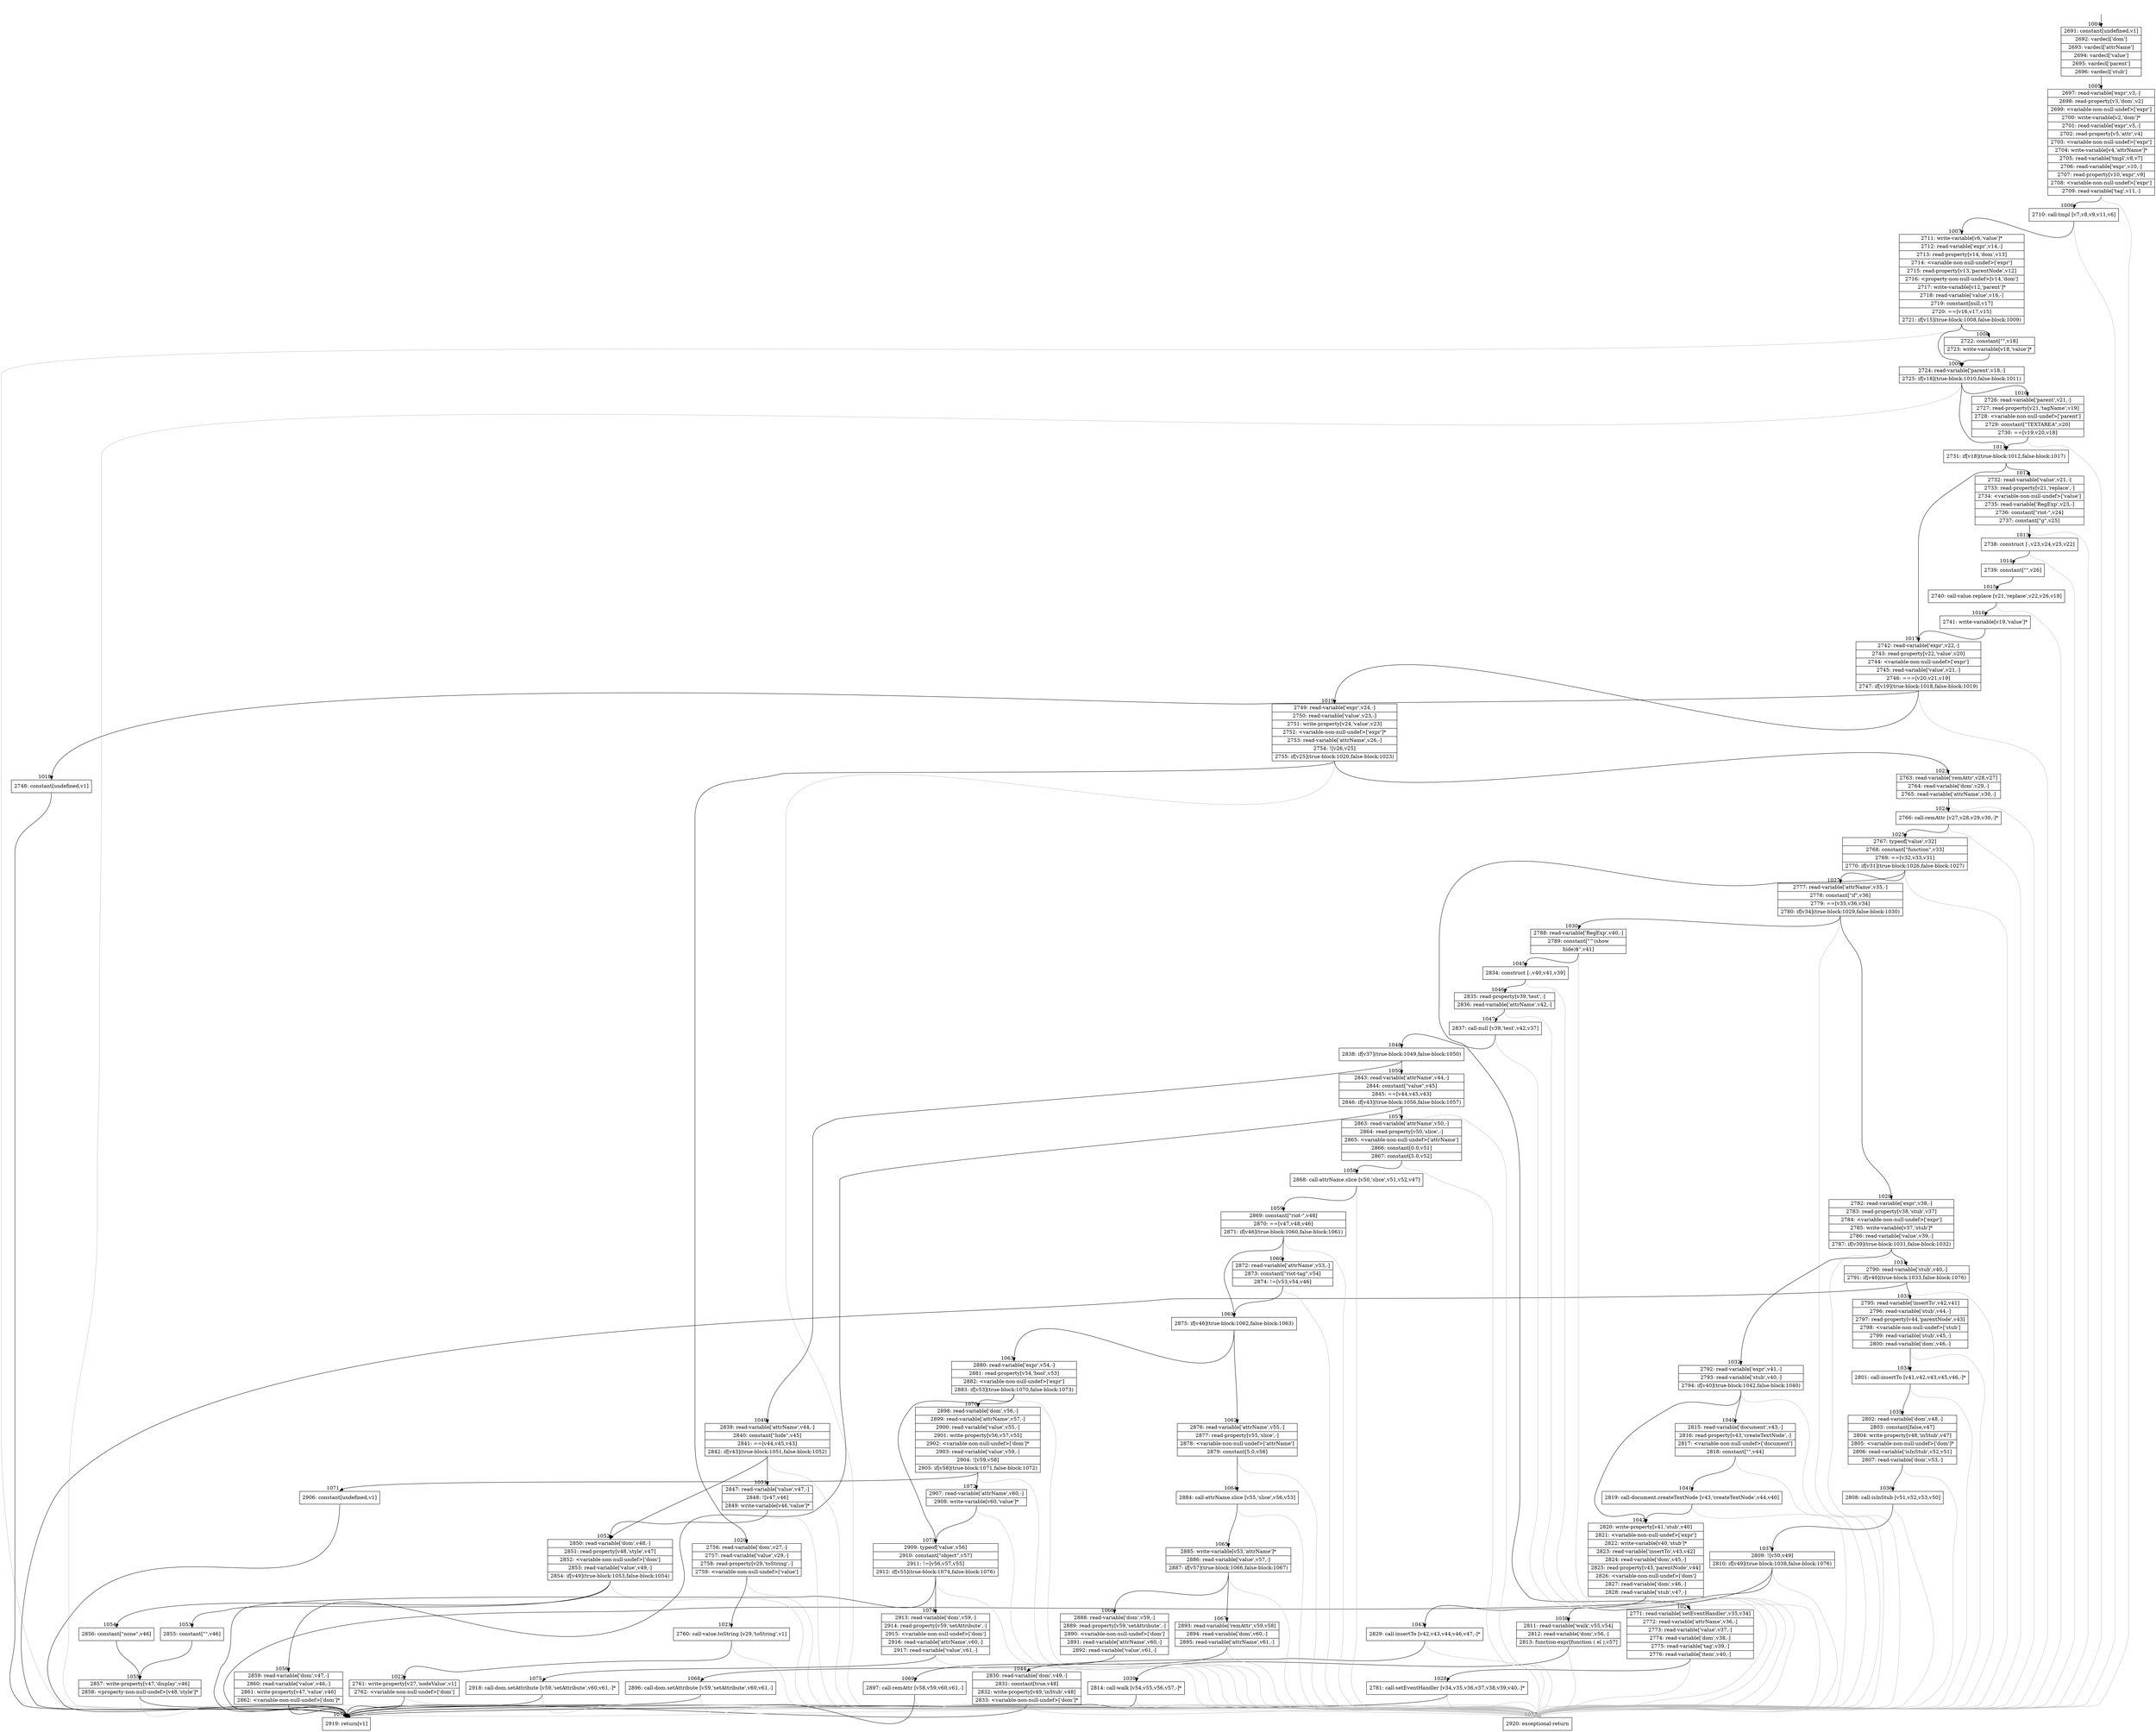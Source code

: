 digraph {
rankdir="TD"
BB_entry78[shape=none,label=""];
BB_entry78 -> BB1004 [tailport=s, headport=n, headlabel="    1004"]
BB1004 [shape=record label="{2691: constant[undefined,v1]|2692: vardecl['dom']|2693: vardecl['attrName']|2694: vardecl['value']|2695: vardecl['parent']|2696: vardecl['stub']}" ] 
BB1004 -> BB1005 [tailport=s, headport=n, headlabel="      1005"]
BB1005 [shape=record label="{2697: read-variable['expr',v3,-]|2698: read-property[v3,'dom',v2]|2699: \<variable-non-null-undef\>['expr']|2700: write-variable[v2,'dom']*|2701: read-variable['expr',v5,-]|2702: read-property[v5,'attr',v4]|2703: \<variable-non-null-undef\>['expr']|2704: write-variable[v4,'attrName']*|2705: read-variable['tmpl',v8,v7]|2706: read-variable['expr',v10,-]|2707: read-property[v10,'expr',v9]|2708: \<variable-non-null-undef\>['expr']|2709: read-variable['tag',v11,-]}" ] 
BB1005 -> BB1006 [tailport=s, headport=n, headlabel="      1006"]
BB1005 -> BB1077 [tailport=s, headport=n, color=gray, headlabel="      1077"]
BB1006 [shape=record label="{2710: call-tmpl [v7,v8,v9,v11,v6]}" ] 
BB1006 -> BB1007 [tailport=s, headport=n, headlabel="      1007"]
BB1006 -> BB1077 [tailport=s, headport=n, color=gray]
BB1007 [shape=record label="{2711: write-variable[v6,'value']*|2712: read-variable['expr',v14,-]|2713: read-property[v14,'dom',v13]|2714: \<variable-non-null-undef\>['expr']|2715: read-property[v13,'parentNode',v12]|2716: \<property-non-null-undef\>[v14,'dom']|2717: write-variable[v12,'parent']*|2718: read-variable['value',v16,-]|2719: constant[null,v17]|2720: ==[v16,v17,v15]|2721: if[v15](true-block:1008,false-block:1009)}" ] 
BB1007 -> BB1008 [tailport=s, headport=n, headlabel="      1008"]
BB1007 -> BB1009 [tailport=s, headport=n, headlabel="      1009"]
BB1007 -> BB1077 [tailport=s, headport=n, color=gray]
BB1008 [shape=record label="{2722: constant[\"\",v18]|2723: write-variable[v18,'value']*}" ] 
BB1008 -> BB1009 [tailport=s, headport=n]
BB1009 [shape=record label="{2724: read-variable['parent',v18,-]|2725: if[v18](true-block:1010,false-block:1011)}" ] 
BB1009 -> BB1011 [tailport=s, headport=n, headlabel="      1011"]
BB1009 -> BB1010 [tailport=s, headport=n, headlabel="      1010"]
BB1009 -> BB1077 [tailport=s, headport=n, color=gray]
BB1010 [shape=record label="{2726: read-variable['parent',v21,-]|2727: read-property[v21,'tagName',v19]|2728: \<variable-non-null-undef\>['parent']|2729: constant[\"TEXTAREA\",v20]|2730: ==[v19,v20,v18]}" ] 
BB1010 -> BB1011 [tailport=s, headport=n]
BB1010 -> BB1077 [tailport=s, headport=n, color=gray]
BB1011 [shape=record label="{2731: if[v18](true-block:1012,false-block:1017)}" ] 
BB1011 -> BB1012 [tailport=s, headport=n, headlabel="      1012"]
BB1011 -> BB1017 [tailport=s, headport=n, headlabel="      1017"]
BB1012 [shape=record label="{2732: read-variable['value',v21,-]|2733: read-property[v21,'replace',-]|2734: \<variable-non-null-undef\>['value']|2735: read-variable['RegExp',v23,-]|2736: constant[\"riot-\",v24]|2737: constant[\"g\",v25]}" ] 
BB1012 -> BB1013 [tailport=s, headport=n, headlabel="      1013"]
BB1012 -> BB1077 [tailport=s, headport=n, color=gray]
BB1013 [shape=record label="{2738: construct [-,v23,v24,v25,v22]}" ] 
BB1013 -> BB1014 [tailport=s, headport=n, headlabel="      1014"]
BB1013 -> BB1077 [tailport=s, headport=n, color=gray]
BB1014 [shape=record label="{2739: constant[\"\",v26]}" ] 
BB1014 -> BB1015 [tailport=s, headport=n, headlabel="      1015"]
BB1015 [shape=record label="{2740: call-value.replace [v21,'replace',v22,v26,v19]}" ] 
BB1015 -> BB1016 [tailport=s, headport=n, headlabel="      1016"]
BB1015 -> BB1077 [tailport=s, headport=n, color=gray]
BB1016 [shape=record label="{2741: write-variable[v19,'value']*}" ] 
BB1016 -> BB1017 [tailport=s, headport=n]
BB1017 [shape=record label="{2742: read-variable['expr',v22,-]|2743: read-property[v22,'value',v20]|2744: \<variable-non-null-undef\>['expr']|2745: read-variable['value',v21,-]|2746: ===[v20,v21,v19]|2747: if[v19](true-block:1018,false-block:1019)}" ] 
BB1017 -> BB1018 [tailport=s, headport=n, headlabel="      1018"]
BB1017 -> BB1019 [tailport=s, headport=n, headlabel="      1019"]
BB1017 -> BB1077 [tailport=s, headport=n, color=gray]
BB1018 [shape=record label="{2748: constant[undefined,v1]}" ] 
BB1018 -> BB1076 [tailport=s, headport=n, headlabel="      1076"]
BB1019 [shape=record label="{2749: read-variable['expr',v24,-]|2750: read-variable['value',v23,-]|2751: write-property[v24,'value',v23]|2752: \<variable-non-null-undef\>['expr']*|2753: read-variable['attrName',v26,-]|2754: ![v26,v25]|2755: if[v25](true-block:1020,false-block:1023)}" ] 
BB1019 -> BB1020 [tailport=s, headport=n, headlabel="      1020"]
BB1019 -> BB1023 [tailport=s, headport=n, headlabel="      1023"]
BB1019 -> BB1077 [tailport=s, headport=n, color=gray]
BB1020 [shape=record label="{2756: read-variable['dom',v27,-]|2757: read-variable['value',v29,-]|2758: read-property[v29,'toString',-]|2759: \<variable-non-null-undef\>['value']}" ] 
BB1020 -> BB1021 [tailport=s, headport=n, headlabel="      1021"]
BB1020 -> BB1077 [tailport=s, headport=n, color=gray]
BB1021 [shape=record label="{2760: call-value.toString [v29,'toString',v1]}" ] 
BB1021 -> BB1022 [tailport=s, headport=n, headlabel="      1022"]
BB1021 -> BB1077 [tailport=s, headport=n, color=gray]
BB1022 [shape=record label="{2761: write-property[v27,'nodeValue',v1]|2762: \<variable-non-null-undef\>['dom']}" ] 
BB1022 -> BB1076 [tailport=s, headport=n]
BB1022 -> BB1077 [tailport=s, headport=n, color=gray]
BB1023 [shape=record label="{2763: read-variable['remAttr',v28,v27]|2764: read-variable['dom',v29,-]|2765: read-variable['attrName',v30,-]}" ] 
BB1023 -> BB1024 [tailport=s, headport=n, headlabel="      1024"]
BB1023 -> BB1077 [tailport=s, headport=n, color=gray]
BB1024 [shape=record label="{2766: call-remAttr [v27,v28,v29,v30,-]*}" ] 
BB1024 -> BB1025 [tailport=s, headport=n, headlabel="      1025"]
BB1024 -> BB1077 [tailport=s, headport=n, color=gray]
BB1025 [shape=record label="{2767: typeof['value',v32]|2768: constant[\"function\",v33]|2769: ==[v32,v33,v31]|2770: if[v31](true-block:1026,false-block:1027)}" ] 
BB1025 -> BB1026 [tailport=s, headport=n, headlabel="      1026"]
BB1025 -> BB1027 [tailport=s, headport=n, headlabel="      1027"]
BB1025 -> BB1077 [tailport=s, headport=n, color=gray]
BB1026 [shape=record label="{2771: read-variable['setEventHandler',v35,v34]|2772: read-variable['attrName',v36,-]|2773: read-variable['value',v37,-]|2774: read-variable['dom',v38,-]|2775: read-variable['tag',v39,-]|2776: read-variable['item',v40,-]}" ] 
BB1026 -> BB1028 [tailport=s, headport=n, headlabel="      1028"]
BB1026 -> BB1077 [tailport=s, headport=n, color=gray]
BB1027 [shape=record label="{2777: read-variable['attrName',v35,-]|2778: constant[\"if\",v36]|2779: ==[v35,v36,v34]|2780: if[v34](true-block:1029,false-block:1030)}" ] 
BB1027 -> BB1029 [tailport=s, headport=n, headlabel="      1029"]
BB1027 -> BB1030 [tailport=s, headport=n, headlabel="      1030"]
BB1027 -> BB1077 [tailport=s, headport=n, color=gray]
BB1028 [shape=record label="{2781: call-setEventHandler [v34,v35,v36,v37,v38,v39,v40,-]*}" ] 
BB1028 -> BB1076 [tailport=s, headport=n]
BB1028 -> BB1077 [tailport=s, headport=n, color=gray]
BB1029 [shape=record label="{2782: read-variable['expr',v38,-]|2783: read-property[v38,'stub',v37]|2784: \<variable-non-null-undef\>['expr']|2785: write-variable[v37,'stub']*|2786: read-variable['value',v39,-]|2787: if[v39](true-block:1031,false-block:1032)}" ] 
BB1029 -> BB1031 [tailport=s, headport=n, headlabel="      1031"]
BB1029 -> BB1032 [tailport=s, headport=n, headlabel="      1032"]
BB1029 -> BB1077 [tailport=s, headport=n, color=gray]
BB1030 [shape=record label="{2788: read-variable['RegExp',v40,-]|2789: constant[\"^(show|hide)$\",v41]}" ] 
BB1030 -> BB1045 [tailport=s, headport=n, headlabel="      1045"]
BB1030 -> BB1077 [tailport=s, headport=n, color=gray]
BB1031 [shape=record label="{2790: read-variable['stub',v40,-]|2791: if[v40](true-block:1033,false-block:1076)}" ] 
BB1031 -> BB1033 [tailport=s, headport=n, headlabel="      1033"]
BB1031 -> BB1076 [tailport=s, headport=n]
BB1031 -> BB1077 [tailport=s, headport=n, color=gray]
BB1032 [shape=record label="{2792: read-variable['expr',v41,-]|2793: read-variable['stub',v40,-]|2794: if[v40](true-block:1042,false-block:1040)}" ] 
BB1032 -> BB1042 [tailport=s, headport=n, headlabel="      1042"]
BB1032 -> BB1040 [tailport=s, headport=n, headlabel="      1040"]
BB1032 -> BB1077 [tailport=s, headport=n, color=gray]
BB1033 [shape=record label="{2795: read-variable['insertTo',v42,v41]|2796: read-variable['stub',v44,-]|2797: read-property[v44,'parentNode',v43]|2798: \<variable-non-null-undef\>['stub']|2799: read-variable['stub',v45,-]|2800: read-variable['dom',v46,-]}" ] 
BB1033 -> BB1034 [tailport=s, headport=n, headlabel="      1034"]
BB1033 -> BB1077 [tailport=s, headport=n, color=gray]
BB1034 [shape=record label="{2801: call-insertTo [v41,v42,v43,v45,v46,-]*}" ] 
BB1034 -> BB1035 [tailport=s, headport=n, headlabel="      1035"]
BB1034 -> BB1077 [tailport=s, headport=n, color=gray]
BB1035 [shape=record label="{2802: read-variable['dom',v48,-]|2803: constant[false,v47]|2804: write-property[v48,'inStub',v47]|2805: \<variable-non-null-undef\>['dom']*|2806: read-variable['isInStub',v52,v51]|2807: read-variable['dom',v53,-]}" ] 
BB1035 -> BB1036 [tailport=s, headport=n, headlabel="      1036"]
BB1035 -> BB1077 [tailport=s, headport=n, color=gray]
BB1036 [shape=record label="{2808: call-isInStub [v51,v52,v53,v50]}" ] 
BB1036 -> BB1037 [tailport=s, headport=n, headlabel="      1037"]
BB1036 -> BB1077 [tailport=s, headport=n, color=gray]
BB1037 [shape=record label="{2809: ![v50,v49]|2810: if[v49](true-block:1038,false-block:1076)}" ] 
BB1037 -> BB1038 [tailport=s, headport=n, headlabel="      1038"]
BB1037 -> BB1076 [tailport=s, headport=n]
BB1037 -> BB1077 [tailport=s, headport=n, color=gray]
BB1038 [shape=record label="{2811: read-variable['walk',v55,v54]|2812: read-variable['dom',v56,-]|2813: function-expr[function ( el ),v57]}" ] 
BB1038 -> BB1039 [tailport=s, headport=n, headlabel="      1039"]
BB1038 -> BB1077 [tailport=s, headport=n, color=gray]
BB1039 [shape=record label="{2814: call-walk [v54,v55,v56,v57,-]*}" ] 
BB1039 -> BB1076 [tailport=s, headport=n]
BB1039 -> BB1077 [tailport=s, headport=n, color=gray]
BB1040 [shape=record label="{2815: read-variable['document',v43,-]|2816: read-property[v43,'createTextNode',-]|2817: \<variable-non-null-undef\>['document']|2818: constant[\"\",v44]}" ] 
BB1040 -> BB1041 [tailport=s, headport=n, headlabel="      1041"]
BB1040 -> BB1077 [tailport=s, headport=n, color=gray]
BB1041 [shape=record label="{2819: call-document.createTextNode [v43,'createTextNode',v44,v40]}" ] 
BB1041 -> BB1042 [tailport=s, headport=n]
BB1041 -> BB1077 [tailport=s, headport=n, color=gray]
BB1042 [shape=record label="{2820: write-property[v41,'stub',v40]|2821: \<variable-non-null-undef\>['expr']|2822: write-variable[v40,'stub']*|2823: read-variable['insertTo',v43,v42]|2824: read-variable['dom',v45,-]|2825: read-property[v45,'parentNode',v44]|2826: \<variable-non-null-undef\>['dom']|2827: read-variable['dom',v46,-]|2828: read-variable['stub',v47,-]}" ] 
BB1042 -> BB1043 [tailport=s, headport=n, headlabel="      1043"]
BB1042 -> BB1077 [tailport=s, headport=n, color=gray]
BB1043 [shape=record label="{2829: call-insertTo [v42,v43,v44,v46,v47,-]*}" ] 
BB1043 -> BB1044 [tailport=s, headport=n, headlabel="      1044"]
BB1043 -> BB1077 [tailport=s, headport=n, color=gray]
BB1044 [shape=record label="{2830: read-variable['dom',v49,-]|2831: constant[true,v48]|2832: write-property[v49,'inStub',v48]|2833: \<variable-non-null-undef\>['dom']*}" ] 
BB1044 -> BB1076 [tailport=s, headport=n]
BB1044 -> BB1077 [tailport=s, headport=n, color=gray]
BB1045 [shape=record label="{2834: construct [-,v40,v41,v39]}" ] 
BB1045 -> BB1046 [tailport=s, headport=n, headlabel="      1046"]
BB1045 -> BB1077 [tailport=s, headport=n, color=gray]
BB1046 [shape=record label="{2835: read-property[v39,'test',-]|2836: read-variable['attrName',v42,-]}" ] 
BB1046 -> BB1047 [tailport=s, headport=n, headlabel="      1047"]
BB1046 -> BB1077 [tailport=s, headport=n, color=gray]
BB1047 [shape=record label="{2837: call-null [v39,'test',v42,v37]}" ] 
BB1047 -> BB1048 [tailport=s, headport=n, headlabel="      1048"]
BB1047 -> BB1077 [tailport=s, headport=n, color=gray]
BB1048 [shape=record label="{2838: if[v37](true-block:1049,false-block:1050)}" ] 
BB1048 -> BB1049 [tailport=s, headport=n, headlabel="      1049"]
BB1048 -> BB1050 [tailport=s, headport=n, headlabel="      1050"]
BB1049 [shape=record label="{2839: read-variable['attrName',v44,-]|2840: constant[\"hide\",v45]|2841: ==[v44,v45,v43]|2842: if[v43](true-block:1051,false-block:1052)}" ] 
BB1049 -> BB1051 [tailport=s, headport=n, headlabel="      1051"]
BB1049 -> BB1052 [tailport=s, headport=n, headlabel="      1052"]
BB1049 -> BB1077 [tailport=s, headport=n, color=gray]
BB1050 [shape=record label="{2843: read-variable['attrName',v44,-]|2844: constant[\"value\",v45]|2845: ==[v44,v45,v43]|2846: if[v43](true-block:1056,false-block:1057)}" ] 
BB1050 -> BB1056 [tailport=s, headport=n, headlabel="      1056"]
BB1050 -> BB1057 [tailport=s, headport=n, headlabel="      1057"]
BB1050 -> BB1077 [tailport=s, headport=n, color=gray]
BB1051 [shape=record label="{2847: read-variable['value',v47,-]|2848: ![v47,v46]|2849: write-variable[v46,'value']*}" ] 
BB1051 -> BB1052 [tailport=s, headport=n]
BB1051 -> BB1077 [tailport=s, headport=n, color=gray]
BB1052 [shape=record label="{2850: read-variable['dom',v48,-]|2851: read-property[v48,'style',v47]|2852: \<variable-non-null-undef\>['dom']|2853: read-variable['value',v49,-]|2854: if[v49](true-block:1053,false-block:1054)}" ] 
BB1052 -> BB1053 [tailport=s, headport=n, headlabel="      1053"]
BB1052 -> BB1054 [tailport=s, headport=n, headlabel="      1054"]
BB1052 -> BB1077 [tailport=s, headport=n, color=gray]
BB1053 [shape=record label="{2855: constant[\"\",v46]}" ] 
BB1053 -> BB1055 [tailport=s, headport=n, headlabel="      1055"]
BB1054 [shape=record label="{2856: constant[\"none\",v46]}" ] 
BB1054 -> BB1055 [tailport=s, headport=n]
BB1055 [shape=record label="{2857: write-property[v47,'display',v46]|2858: \<property-non-null-undef\>[v48,'style']*}" ] 
BB1055 -> BB1076 [tailport=s, headport=n]
BB1055 -> BB1077 [tailport=s, headport=n, color=gray]
BB1056 [shape=record label="{2859: read-variable['dom',v47,-]|2860: read-variable['value',v46,-]|2861: write-property[v47,'value',v46]|2862: \<variable-non-null-undef\>['dom']*}" ] 
BB1056 -> BB1076 [tailport=s, headport=n]
BB1056 -> BB1077 [tailport=s, headport=n, color=gray]
BB1057 [shape=record label="{2863: read-variable['attrName',v50,-]|2864: read-property[v50,'slice',-]|2865: \<variable-non-null-undef\>['attrName']|2866: constant[0.0,v51]|2867: constant[5.0,v52]}" ] 
BB1057 -> BB1058 [tailport=s, headport=n, headlabel="      1058"]
BB1057 -> BB1077 [tailport=s, headport=n, color=gray]
BB1058 [shape=record label="{2868: call-attrName.slice [v50,'slice',v51,v52,v47]}" ] 
BB1058 -> BB1059 [tailport=s, headport=n, headlabel="      1059"]
BB1058 -> BB1077 [tailport=s, headport=n, color=gray]
BB1059 [shape=record label="{2869: constant[\"riot-\",v48]|2870: ==[v47,v48,v46]|2871: if[v46](true-block:1060,false-block:1061)}" ] 
BB1059 -> BB1061 [tailport=s, headport=n, headlabel="      1061"]
BB1059 -> BB1060 [tailport=s, headport=n, headlabel="      1060"]
BB1059 -> BB1077 [tailport=s, headport=n, color=gray]
BB1060 [shape=record label="{2872: read-variable['attrName',v53,-]|2873: constant[\"riot-tag\",v54]|2874: !=[v53,v54,v46]}" ] 
BB1060 -> BB1061 [tailport=s, headport=n]
BB1060 -> BB1077 [tailport=s, headport=n, color=gray]
BB1061 [shape=record label="{2875: if[v46](true-block:1062,false-block:1063)}" ] 
BB1061 -> BB1062 [tailport=s, headport=n, headlabel="      1062"]
BB1061 -> BB1063 [tailport=s, headport=n, headlabel="      1063"]
BB1062 [shape=record label="{2876: read-variable['attrName',v55,-]|2877: read-property[v55,'slice',-]|2878: \<variable-non-null-undef\>['attrName']|2879: constant[5.0,v56]}" ] 
BB1062 -> BB1064 [tailport=s, headport=n, headlabel="      1064"]
BB1062 -> BB1077 [tailport=s, headport=n, color=gray]
BB1063 [shape=record label="{2880: read-variable['expr',v54,-]|2881: read-property[v54,'bool',v53]|2882: \<variable-non-null-undef\>['expr']|2883: if[v53](true-block:1070,false-block:1073)}" ] 
BB1063 -> BB1070 [tailport=s, headport=n, headlabel="      1070"]
BB1063 -> BB1073 [tailport=s, headport=n, headlabel="      1073"]
BB1063 -> BB1077 [tailport=s, headport=n, color=gray]
BB1064 [shape=record label="{2884: call-attrName.slice [v55,'slice',v56,v53]}" ] 
BB1064 -> BB1065 [tailport=s, headport=n, headlabel="      1065"]
BB1064 -> BB1077 [tailport=s, headport=n, color=gray]
BB1065 [shape=record label="{2885: write-variable[v53,'attrName']*|2886: read-variable['value',v57,-]|2887: if[v57](true-block:1066,false-block:1067)}" ] 
BB1065 -> BB1066 [tailport=s, headport=n, headlabel="      1066"]
BB1065 -> BB1067 [tailport=s, headport=n, headlabel="      1067"]
BB1065 -> BB1077 [tailport=s, headport=n, color=gray]
BB1066 [shape=record label="{2888: read-variable['dom',v59,-]|2889: read-property[v59,'setAttribute',-]|2890: \<variable-non-null-undef\>['dom']|2891: read-variable['attrName',v60,-]|2892: read-variable['value',v61,-]}" ] 
BB1066 -> BB1068 [tailport=s, headport=n, headlabel="      1068"]
BB1066 -> BB1077 [tailport=s, headport=n, color=gray]
BB1067 [shape=record label="{2893: read-variable['remAttr',v59,v58]|2894: read-variable['dom',v60,-]|2895: read-variable['attrName',v61,-]}" ] 
BB1067 -> BB1069 [tailport=s, headport=n, headlabel="      1069"]
BB1067 -> BB1077 [tailport=s, headport=n, color=gray]
BB1068 [shape=record label="{2896: call-dom.setAttribute [v59,'setAttribute',v60,v61,-]}" ] 
BB1068 -> BB1076 [tailport=s, headport=n]
BB1068 -> BB1077 [tailport=s, headport=n, color=gray]
BB1069 [shape=record label="{2897: call-remAttr [v58,v59,v60,v61,-]}" ] 
BB1069 -> BB1076 [tailport=s, headport=n]
BB1069 -> BB1077 [tailport=s, headport=n, color=gray]
BB1070 [shape=record label="{2898: read-variable['dom',v56,-]|2899: read-variable['attrName',v57,-]|2900: read-variable['value',v55,-]|2901: write-property[v56,v57,v55]|2902: \<variable-non-null-undef\>['dom']*|2903: read-variable['value',v59,-]|2904: ![v59,v58]|2905: if[v58](true-block:1071,false-block:1072)}" ] 
BB1070 -> BB1071 [tailport=s, headport=n, headlabel="      1071"]
BB1070 -> BB1072 [tailport=s, headport=n, headlabel="      1072"]
BB1070 -> BB1077 [tailport=s, headport=n, color=gray]
BB1071 [shape=record label="{2906: constant[undefined,v1]}" ] 
BB1071 -> BB1076 [tailport=s, headport=n]
BB1072 [shape=record label="{2907: read-variable['attrName',v60,-]|2908: write-variable[v60,'value']*}" ] 
BB1072 -> BB1073 [tailport=s, headport=n]
BB1072 -> BB1077 [tailport=s, headport=n, color=gray]
BB1073 [shape=record label="{2909: typeof['value',v56]|2910: constant[\"object\",v57]|2911: !=[v56,v57,v55]|2912: if[v55](true-block:1074,false-block:1076)}" ] 
BB1073 -> BB1074 [tailport=s, headport=n, headlabel="      1074"]
BB1073 -> BB1076 [tailport=s, headport=n]
BB1073 -> BB1077 [tailport=s, headport=n, color=gray]
BB1074 [shape=record label="{2913: read-variable['dom',v59,-]|2914: read-property[v59,'setAttribute',-]|2915: \<variable-non-null-undef\>['dom']|2916: read-variable['attrName',v60,-]|2917: read-variable['value',v61,-]}" ] 
BB1074 -> BB1075 [tailport=s, headport=n, headlabel="      1075"]
BB1074 -> BB1077 [tailport=s, headport=n, color=gray]
BB1075 [shape=record label="{2918: call-dom.setAttribute [v59,'setAttribute',v60,v61,-]*}" ] 
BB1075 -> BB1076 [tailport=s, headport=n]
BB1075 -> BB1077 [tailport=s, headport=n, color=gray]
BB1076 [shape=record label="{2919: return[v1]}" ] 
BB1077 [shape=record label="{2920: exceptional-return}" ] 
//#$~ 942
}

